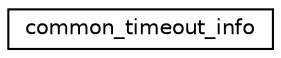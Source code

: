 digraph G
{
  edge [fontname="Helvetica",fontsize="10",labelfontname="Helvetica",labelfontsize="10"];
  node [fontname="Helvetica",fontsize="10",shape=record];
  rankdir="LR";
  Node1 [label="common_timeout_info",height=0.2,width=0.4,color="black", fillcolor="white", style="filled",URL="$structcommon__timeout__info.html"];
}
